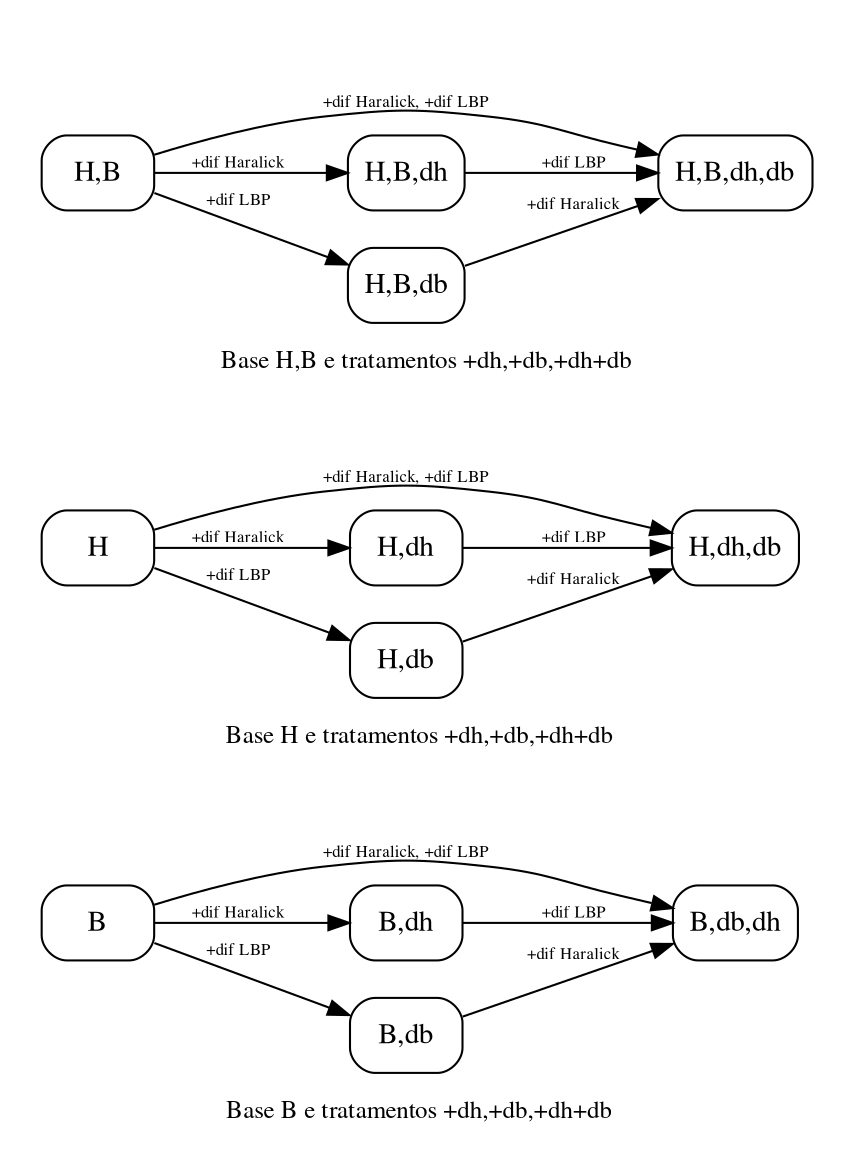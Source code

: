 digraph tratamentos {
rankdir=LR
node[fontname="Times", style=rounded,shape=rectangle]
edge[fontname="Times",fontsize="8"]


subgraph cluster_1 {
fontname="Times"
fontsize="12"
label="Base B e tratamentos +dh,+db,+dh+db"
peripheries=0
labelloc=b
B[label="B"]
B_bd [label="B,db"]
B_hd [label="B,dh"]
B_hd_bd [label="B,db,dh"]
}

subgraph cluster_2 {
fontname="Times"
fontsize="12"
label="Base H e tratamentos +dh,+db,+dh+db"
peripheries=0
labelloc=b
H[label="H"]
H_bd [label="H,db"]
H_hd [label="H,dh"]
H_hd_bd [label="H,dh,db"]

H -> H_hd [label="+dif Haralick"]
H -> H_bd [label="+dif LBP"]
H_bd -> H_hd_bd [label="+dif Haralick"]
H -> H_hd_bd [label="+dif Haralick, +dif LBP"]
}

subgraph cluster_3 {
fontname="Times"
fontsize="12"
label="Base H,B e tratamentos +dh,+db,+dh+db"
peripheries=0
labelloc=b
H_B[label="H,B"]
H_B_bd [label="H,B,db"]
H_hd_B [label="H,B,dh"]
H_hd_B_bd [label="H,B,dh,db"]
}

// {H; B; H_B; rank=same}

// zero -> H [style=dotted]
// zero -> B [style=dotted]
// zero -> H_B [style=dotted]


// B -> H_B  [style="dotted", constraint=false]
// H -> H_B  [style="dotted", constraint=false]


// H_hd -> H_hd_B [color=red, style="dotted", constraint=true]
// B_bd -> H_B_bd [color=red, style="dotted", constraint=true]  

B -> B_bd [label="+dif LBP"]
B -> B_hd [label="+dif Haralick"]
B_hd -> B_hd_bd [label="+dif LBP"]

H_hd -> H_hd_bd [label="+dif LBP"]
B_bd -> B_hd_bd [label="+dif Haralick"]
B -> B_hd_bd [label="+dif Haralick, +dif LBP"]

H_B -> H_B_bd [label="+dif LBP"]
H_B_bd -> H_hd_B_bd [label="+dif Haralick"]

H_B -> H_hd_B [label="+dif Haralick"]
H_hd_B -> H_hd_B_bd [label="+dif LBP"]
H_B -> H_hd_B_bd [label="+dif Haralick, +dif LBP"]

// B_hd_bd -> H_hd_B_bd [style="invis"]
// H_hd_bd ->  H_hd_B_bd [style="invis"]

// B_hd -> H_hd_B [style="invis"]
// H_bd -> H_B_bd [style="invis"]




}

